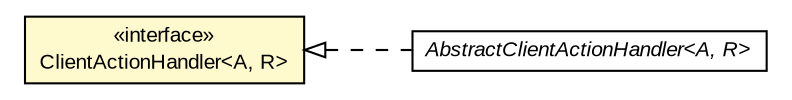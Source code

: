 #!/usr/local/bin/dot
#
# Class diagram 
# Generated by UMLGraph version R5_6-24-gf6e263 (http://www.umlgraph.org/)
#

digraph G {
	edge [fontname="arial",fontsize=10,labelfontname="arial",labelfontsize=10];
	node [fontname="arial",fontsize=10,shape=plaintext];
	nodesep=0.25;
	ranksep=0.5;
	rankdir=LR;
	// com.gwtplatform.dispatch.client.actionhandler.ClientActionHandler<A, R>
	c188044 [label=<<table title="com.gwtplatform.dispatch.client.actionhandler.ClientActionHandler" border="0" cellborder="1" cellspacing="0" cellpadding="2" port="p" bgcolor="lemonChiffon" href="./ClientActionHandler.html">
		<tr><td><table border="0" cellspacing="0" cellpadding="1">
<tr><td align="center" balign="center"> &#171;interface&#187; </td></tr>
<tr><td align="center" balign="center"> ClientActionHandler&lt;A, R&gt; </td></tr>
		</table></td></tr>
		</table>>, URL="./ClientActionHandler.html", fontname="arial", fontcolor="black", fontsize=10.0];
	// com.gwtplatform.dispatch.client.actionhandler.AbstractClientActionHandler<A, R>
	c188045 [label=<<table title="com.gwtplatform.dispatch.client.actionhandler.AbstractClientActionHandler" border="0" cellborder="1" cellspacing="0" cellpadding="2" port="p" href="./AbstractClientActionHandler.html">
		<tr><td><table border="0" cellspacing="0" cellpadding="1">
<tr><td align="center" balign="center"><font face="arial italic"> AbstractClientActionHandler&lt;A, R&gt; </font></td></tr>
		</table></td></tr>
		</table>>, URL="./AbstractClientActionHandler.html", fontname="arial", fontcolor="black", fontsize=10.0];
	//com.gwtplatform.dispatch.client.actionhandler.AbstractClientActionHandler<A, R> implements com.gwtplatform.dispatch.client.actionhandler.ClientActionHandler<A, R>
	c188044:p -> c188045:p [dir=back,arrowtail=empty,style=dashed];
}

